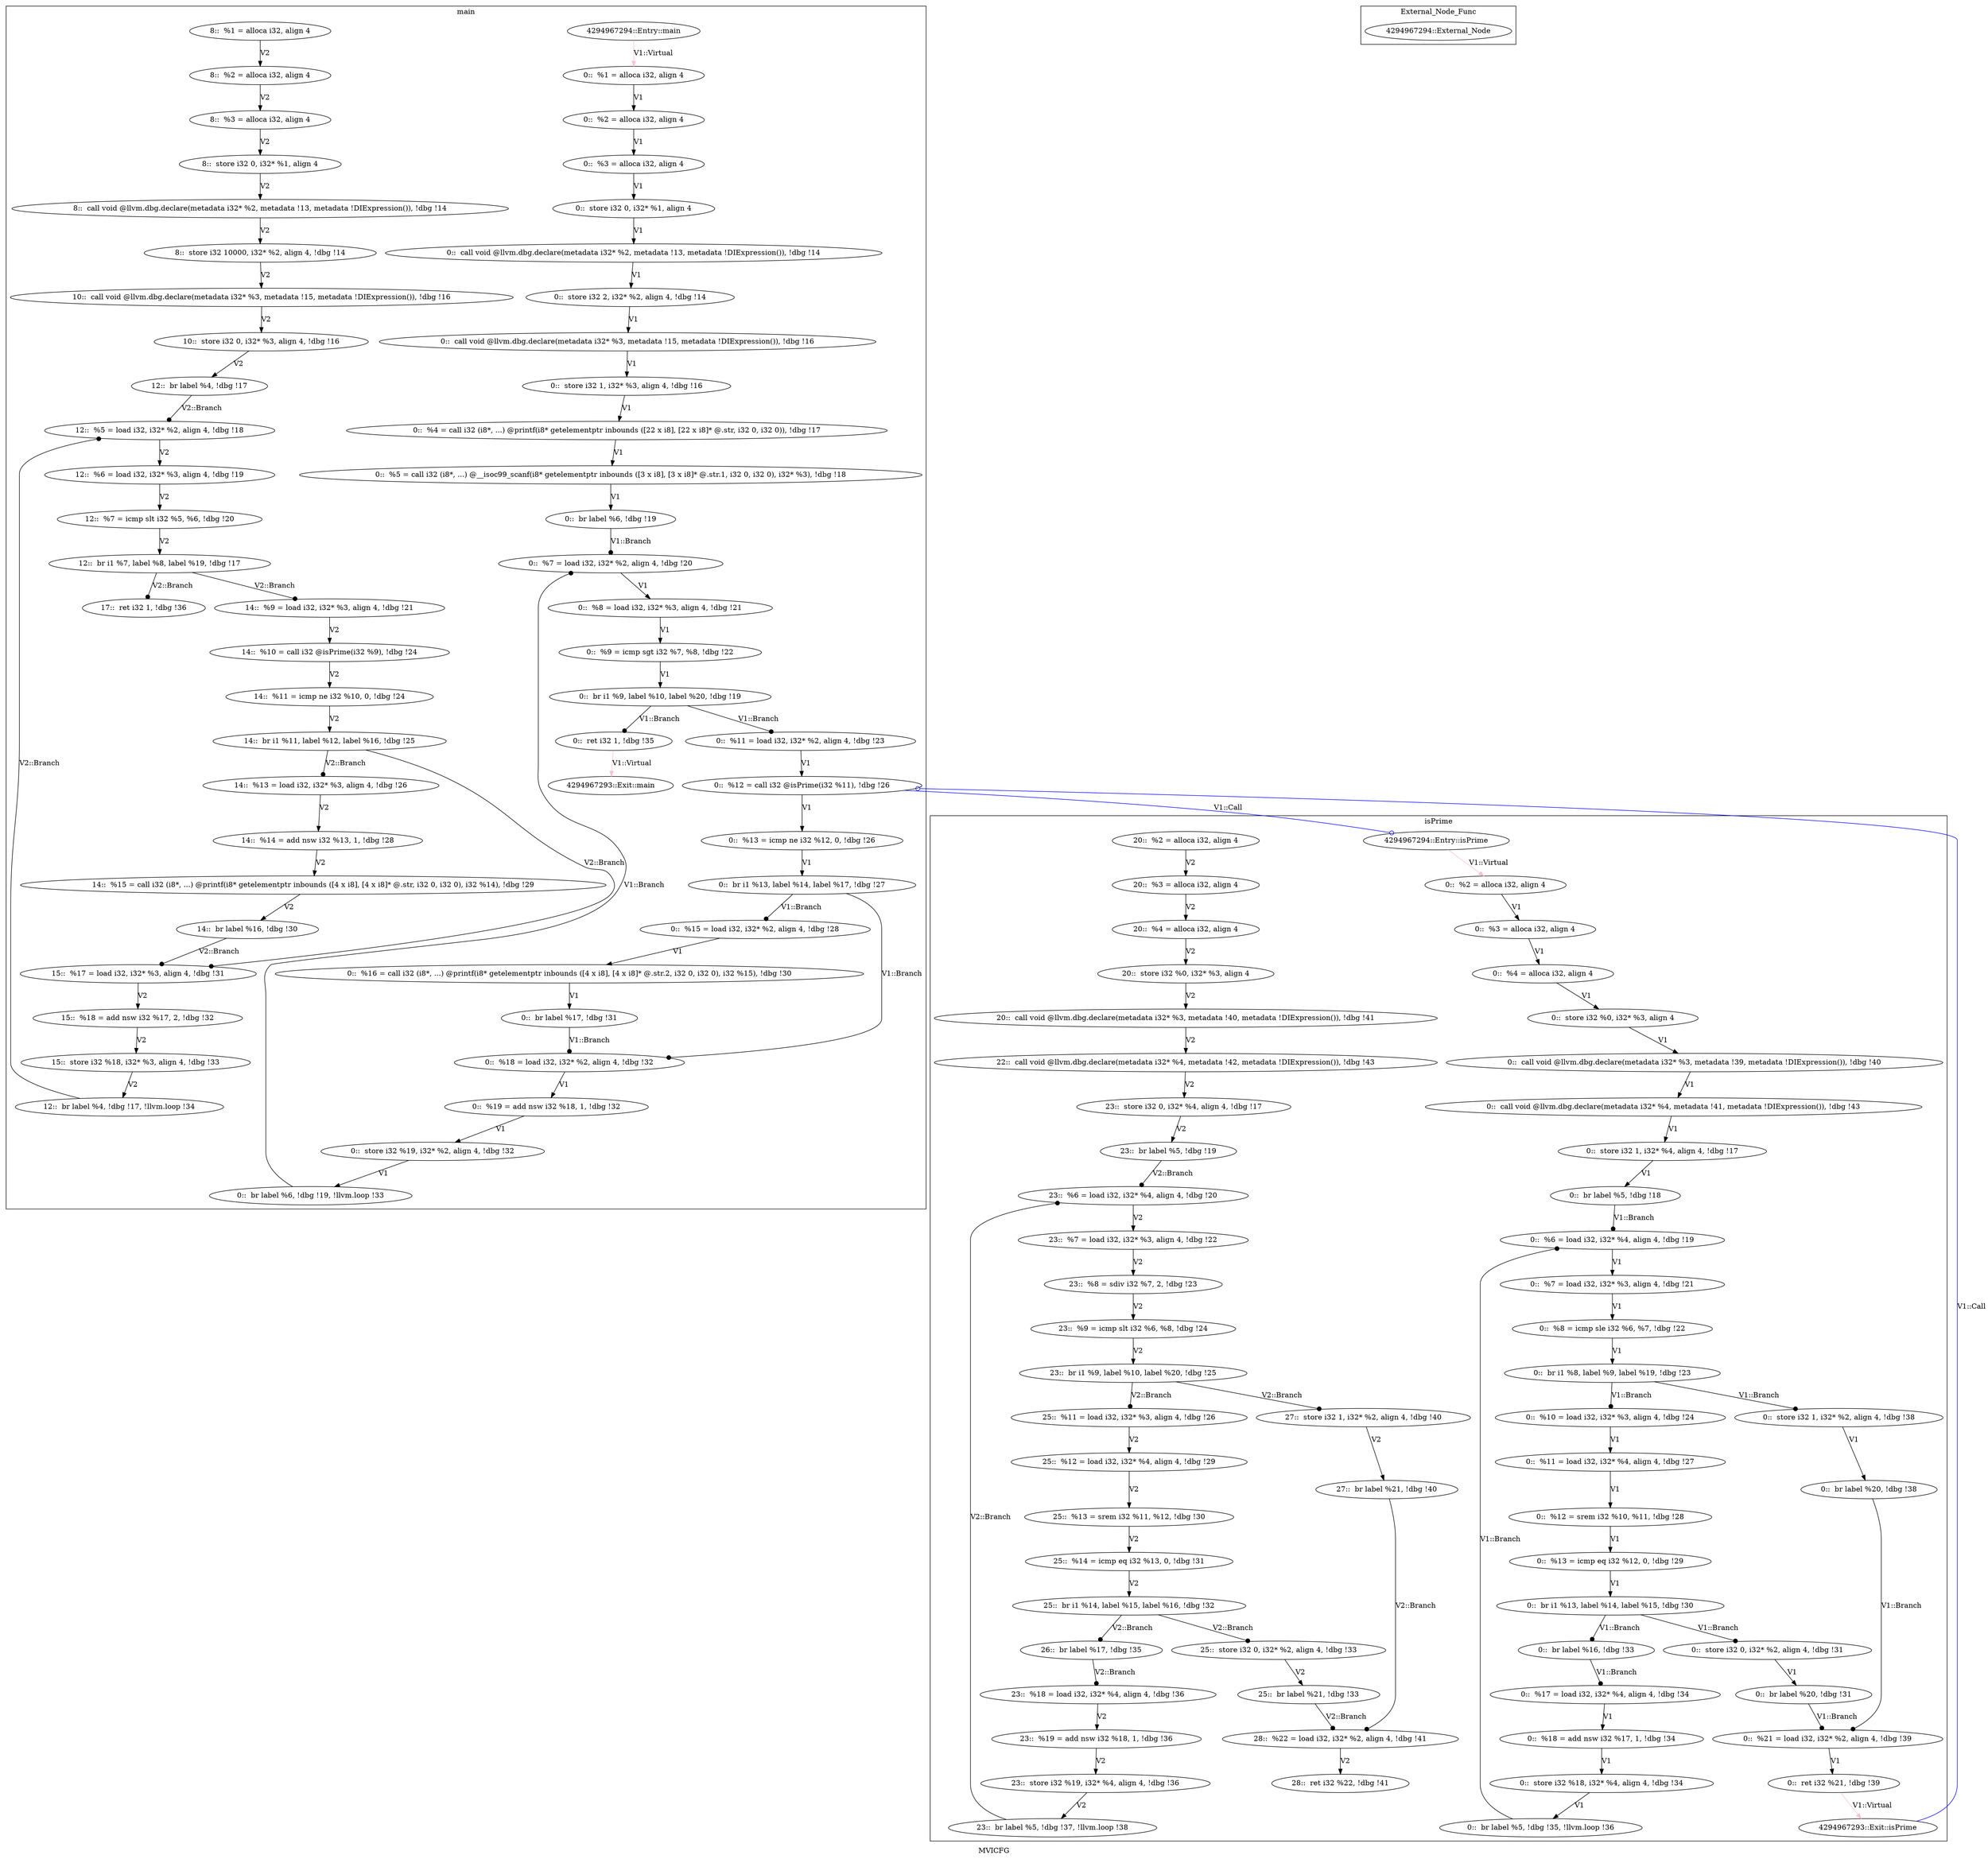 digraph "MVICFG" {
	label="MVICFG";
/* Generating Nodes */
	subgraph cluster_1 {
		label="main";
		"29" [label="4294967294::Entry::main"];
		"2" [label="0::  %1 = alloca i32, align 4"];
		"3" [label="0::  %2 = alloca i32, align 4"];
		"4" [label="0::  %3 = alloca i32, align 4"];
		"5" [label="0::  store i32 0, i32* %1, align 4"];
		"6" [label="0::  call void @llvm.dbg.declare(metadata i32* %2, metadata !13, metadata !DIExpression()), !dbg !14"];
		"7" [label="0::  store i32 2, i32* %2, align 4, !dbg !14"];
		"8" [label="0::  call void @llvm.dbg.declare(metadata i32* %3, metadata !15, metadata !DIExpression()), !dbg !16"];
		"9" [label="0::  store i32 1, i32* %3, align 4, !dbg !16"];
		"10" [label="0::  %4 = call i32 (i8*, ...) @printf(i8* getelementptr inbounds ([22 x i8], [22 x i8]* @.str, i32 0, i32 0)), !dbg !17"];
		"11" [label="0::  %5 = call i32 (i8*, ...) @__isoc99_scanf(i8* getelementptr inbounds ([3 x i8], [3 x i8]* @.str.1, i32 0, i32 0), i32* %3), !dbg !18"];
		"12" [label="0::  br label %6, !dbg !19"];
		"13" [label="0::  %7 = load i32, i32* %2, align 4, !dbg !20"];
		"14" [label="0::  %8 = load i32, i32* %3, align 4, !dbg !21"];
		"15" [label="0::  %9 = icmp sgt i32 %7, %8, !dbg !22"];
		"16" [label="0::  br i1 %9, label %10, label %20, !dbg !19"];
		"17" [label="0::  %11 = load i32, i32* %2, align 4, !dbg !23"];
		"18" [label="0::  %12 = call i32 @isPrime(i32 %11), !dbg !26"];
		"19" [label="0::  %13 = icmp ne i32 %12, 0, !dbg !26"];
		"20" [label="0::  br i1 %13, label %14, label %17, !dbg !27"];
		"21" [label="0::  %15 = load i32, i32* %2, align 4, !dbg !28"];
		"22" [label="0::  %16 = call i32 (i8*, ...) @printf(i8* getelementptr inbounds ([4 x i8], [4 x i8]* @.str.2, i32 0, i32 0), i32 %15), !dbg !30"];
		"23" [label="0::  br label %17, !dbg !31"];
		"24" [label="0::  %18 = load i32, i32* %2, align 4, !dbg !32"];
		"25" [label="0::  %19 = add nsw i32 %18, 1, !dbg !32"];
		"26" [label="0::  store i32 %19, i32* %2, align 4, !dbg !32"];
		"27" [label="0::  br label %6, !dbg !19, !llvm.loop !33"];
		"28" [label="0::  ret i32 1, !dbg !35"];
		"30" [label="4294967293::Exit::main"];
		"67" [label="8::  %1 = alloca i32, align 4"];
		"68" [label="8::  %2 = alloca i32, align 4"];
		"69" [label="8::  %3 = alloca i32, align 4"];
		"70" [label="8::  store i32 0, i32* %1, align 4"];
		"71" [label="8::  call void @llvm.dbg.declare(metadata i32* %2, metadata !13, metadata !DIExpression()), !dbg !14"];
		"72" [label="8::  store i32 10000, i32* %2, align 4, !dbg !14"];
		"73" [label="10::  call void @llvm.dbg.declare(metadata i32* %3, metadata !15, metadata !DIExpression()), !dbg !16"];
		"74" [label="10::  store i32 0, i32* %3, align 4, !dbg !16"];
		"75" [label="12::  br label %4, !dbg !17"];
		"76" [label="12::  %5 = load i32, i32* %2, align 4, !dbg !18"];
		"77" [label="12::  %6 = load i32, i32* %3, align 4, !dbg !19"];
		"78" [label="12::  %7 = icmp slt i32 %5, %6, !dbg !20"];
		"79" [label="12::  br i1 %7, label %8, label %19, !dbg !17"];
		"80" [label="12::  br label %4, !dbg !17, !llvm.loop !34"];
		"81" [label="14::  %9 = load i32, i32* %3, align 4, !dbg !21"];
		"82" [label="14::  %10 = call i32 @isPrime(i32 %9), !dbg !24"];
		"83" [label="14::  %11 = icmp ne i32 %10, 0, !dbg !24"];
		"84" [label="14::  br i1 %11, label %12, label %16, !dbg !25"];
		"85" [label="14::  %13 = load i32, i32* %3, align 4, !dbg !26"];
		"86" [label="14::  %14 = add nsw i32 %13, 1, !dbg !28"];
		"87" [label="14::  %15 = call i32 (i8*, ...) @printf(i8* getelementptr inbounds ([4 x i8], [4 x i8]* @.str, i32 0, i32 0), i32 %14), !dbg !29"];
		"88" [label="14::  br label %16, !dbg !30"];
		"89" [label="15::  %17 = load i32, i32* %3, align 4, !dbg !31"];
		"90" [label="15::  %18 = add nsw i32 %17, 2, !dbg !32"];
		"91" [label="15::  store i32 %18, i32* %3, align 4, !dbg !33"];
		"92" [label="17::  ret i32 1, !dbg !36"];
	}
	subgraph cluster_34 {
		label="isPrime";
		"63" [label="4294967294::Entry::isPrime"];
		"35" [label="0::  %2 = alloca i32, align 4"];
		"36" [label="0::  %3 = alloca i32, align 4"];
		"37" [label="0::  %4 = alloca i32, align 4"];
		"38" [label="0::  store i32 %0, i32* %3, align 4"];
		"39" [label="0::  call void @llvm.dbg.declare(metadata i32* %3, metadata !39, metadata !DIExpression()), !dbg !40"];
		"40" [label="0::  call void @llvm.dbg.declare(metadata i32* %4, metadata !41, metadata !DIExpression()), !dbg !43"];
		"41" [label="0::  store i32 1, i32* %4, align 4, !dbg !17"];
		"42" [label="0::  br label %5, !dbg !18"];
		"43" [label="0::  %6 = load i32, i32* %4, align 4, !dbg !19"];
		"44" [label="0::  %7 = load i32, i32* %3, align 4, !dbg !21"];
		"45" [label="0::  %8 = icmp sle i32 %6, %7, !dbg !22"];
		"46" [label="0::  br i1 %8, label %9, label %19, !dbg !23"];
		"47" [label="0::  %10 = load i32, i32* %3, align 4, !dbg !24"];
		"48" [label="0::  %11 = load i32, i32* %4, align 4, !dbg !27"];
		"49" [label="0::  %12 = srem i32 %10, %11, !dbg !28"];
		"50" [label="0::  %13 = icmp eq i32 %12, 0, !dbg !29"];
		"51" [label="0::  br i1 %13, label %14, label %15, !dbg !30"];
		"52" [label="0::  store i32 0, i32* %2, align 4, !dbg !31"];
		"53" [label="0::  br label %20, !dbg !31"];
		"54" [label="0::  br label %16, !dbg !33"];
		"55" [label="0::  %17 = load i32, i32* %4, align 4, !dbg !34"];
		"56" [label="0::  %18 = add nsw i32 %17, 1, !dbg !34"];
		"57" [label="0::  store i32 %18, i32* %4, align 4, !dbg !34"];
		"58" [label="0::  br label %5, !dbg !35, !llvm.loop !36"];
		"59" [label="0::  store i32 1, i32* %2, align 4, !dbg !38"];
		"60" [label="0::  br label %20, !dbg !38"];
		"61" [label="0::  %21 = load i32, i32* %2, align 4, !dbg !39"];
		"62" [label="0::  ret i32 %21, !dbg !39"];
		"64" [label="4294967293::Exit::isPrime"];
		"93" [label="20::  %2 = alloca i32, align 4"];
		"94" [label="20::  %3 = alloca i32, align 4"];
		"95" [label="20::  %4 = alloca i32, align 4"];
		"96" [label="20::  store i32 %0, i32* %3, align 4"];
		"97" [label="20::  call void @llvm.dbg.declare(metadata i32* %3, metadata !40, metadata !DIExpression()), !dbg !41"];
		"98" [label="22::  call void @llvm.dbg.declare(metadata i32* %4, metadata !42, metadata !DIExpression()), !dbg !43"];
		"99" [label="23::  store i32 0, i32* %4, align 4, !dbg !17"];
		"100" [label="23::  br label %5, !dbg !19"];
		"101" [label="23::  %6 = load i32, i32* %4, align 4, !dbg !20"];
		"102" [label="23::  %7 = load i32, i32* %3, align 4, !dbg !22"];
		"103" [label="23::  %8 = sdiv i32 %7, 2, !dbg !23"];
		"104" [label="23::  %9 = icmp slt i32 %6, %8, !dbg !24"];
		"105" [label="23::  br i1 %9, label %10, label %20, !dbg !25"];
		"106" [label="23::  %18 = load i32, i32* %4, align 4, !dbg !36"];
		"107" [label="23::  %19 = add nsw i32 %18, 1, !dbg !36"];
		"108" [label="23::  store i32 %19, i32* %4, align 4, !dbg !36"];
		"109" [label="23::  br label %5, !dbg !37, !llvm.loop !38"];
		"110" [label="25::  %11 = load i32, i32* %3, align 4, !dbg !26"];
		"111" [label="25::  %12 = load i32, i32* %4, align 4, !dbg !29"];
		"112" [label="25::  %13 = srem i32 %11, %12, !dbg !30"];
		"113" [label="25::  %14 = icmp eq i32 %13, 0, !dbg !31"];
		"114" [label="25::  br i1 %14, label %15, label %16, !dbg !32"];
		"115" [label="25::  store i32 0, i32* %2, align 4, !dbg !33"];
		"116" [label="25::  br label %21, !dbg !33"];
		"117" [label="26::  br label %17, !dbg !35"];
		"118" [label="27::  store i32 1, i32* %2, align 4, !dbg !40"];
		"119" [label="27::  br label %21, !dbg !40"];
		"120" [label="28::  %22 = load i32, i32* %2, align 4, !dbg !41"];
		"121" [label="28::  ret i32 %22, !dbg !41"];
	}
	subgraph cluster_65 {
		label="External_Node_Func";
		"66" [label="4294967294::External_Node"];
	}

/* Generating Edges */
		"2" -> "3" [arrowhead = normal, penwidth = 1.0, color = black, label="V1"];
		"3" -> "4" [arrowhead = normal, penwidth = 1.0, color = black, label="V1"];
		"4" -> "5" [arrowhead = normal, penwidth = 1.0, color = black, label="V1"];
		"5" -> "6" [arrowhead = normal, penwidth = 1.0, color = black, label="V1"];
		"6" -> "7" [arrowhead = normal, penwidth = 1.0, color = black, label="V1"];
		"8" -> "9" [arrowhead = normal, penwidth = 1.0, color = black, label="V1"];
		"13" -> "14" [arrowhead = normal, penwidth = 1.0, color = black, label="V1"];
		"14" -> "15" [arrowhead = normal, penwidth = 1.0, color = black, label="V1"];
		"15" -> "16" [arrowhead = normal, penwidth = 1.0, color = black, label="V1"];
		"17" -> "18" [arrowhead = normal, penwidth = 1.0, color = black, label="V1"];
		"18" -> "19" [arrowhead = normal, penwidth = 1.0, color = black, label="V1"];
		"19" -> "20" [arrowhead = normal, penwidth = 1.0, color = black, label="V1"];
		"21" -> "22" [arrowhead = normal, penwidth = 1.0, color = black, label="V1"];
		"22" -> "23" [arrowhead = normal, penwidth = 1.0, color = black, label="V1"];
		"24" -> "25" [arrowhead = normal, penwidth = 1.0, color = black, label="V1"];
		"25" -> "26" [arrowhead = normal, penwidth = 1.0, color = black, label="V1"];
		"29" -> "2" [arrowhead = normal, penwidth = 1.0, color = pink, label="V1::Virtual"];
		"28" -> "30" [arrowhead = normal, penwidth = 1.0, color = pink, label="V1::Virtual"];
		"35" -> "36" [arrowhead = normal, penwidth = 1.0, color = black, label="V1"];
		"36" -> "37" [arrowhead = normal, penwidth = 1.0, color = black, label="V1"];
		"37" -> "38" [arrowhead = normal, penwidth = 1.0, color = black, label="V1"];
		"38" -> "39" [arrowhead = normal, penwidth = 1.0, color = black, label="V1"];
		"40" -> "41" [arrowhead = normal, penwidth = 1.0, color = black, label="V1"];
		"41" -> "42" [arrowhead = normal, penwidth = 1.0, color = black, label="V1"];
		"43" -> "44" [arrowhead = normal, penwidth = 1.0, color = black, label="V1"];
		"44" -> "45" [arrowhead = normal, penwidth = 1.0, color = black, label="V1"];
		"45" -> "46" [arrowhead = normal, penwidth = 1.0, color = black, label="V1"];
		"47" -> "48" [arrowhead = normal, penwidth = 1.0, color = black, label="V1"];
		"48" -> "49" [arrowhead = normal, penwidth = 1.0, color = black, label="V1"];
		"49" -> "50" [arrowhead = normal, penwidth = 1.0, color = black, label="V1"];
		"50" -> "51" [arrowhead = normal, penwidth = 1.0, color = black, label="V1"];
		"52" -> "53" [arrowhead = normal, penwidth = 1.0, color = black, label="V1"];
		"55" -> "56" [arrowhead = normal, penwidth = 1.0, color = black, label="V1"];
		"56" -> "57" [arrowhead = normal, penwidth = 1.0, color = black, label="V1"];
		"57" -> "58" [arrowhead = normal, penwidth = 1.0, color = black, label="V1"];
		"59" -> "60" [arrowhead = normal, penwidth = 1.0, color = black, label="V1"];
		"61" -> "62" [arrowhead = normal, penwidth = 1.0, color = black, label="V1"];
		"63" -> "35" [arrowhead = normal, penwidth = 1.0, color = pink, label="V1::Virtual"];
		"62" -> "64" [arrowhead = normal, penwidth = 1.0, color = pink, label="V1::Virtual"];
		"7" -> "8" [arrowhead = normal, penwidth = 1.0, color = black, label="V1"];
		"9" -> "10" [arrowhead = normal, penwidth = 1.0, color = black, label="V1"];
		"10" -> "11" [arrowhead = normal, penwidth = 1.0, color = black, label="V1"];
		"11" -> "12" [arrowhead = normal, penwidth = 1.0, color = black, label="V1"];
		"12" -> "13" [arrowhead = dot, penwidth = 1.0, color = black, label="V1::Branch"];
		"16" -> "17" [arrowhead = dot, penwidth = 1.0, color = black, label="V1::Branch"];
		"16" -> "28" [arrowhead = dot, penwidth = 1.0, color = black, label="V1::Branch"];
		"20" -> "21" [arrowhead = dot, penwidth = 1.0, color = black, label="V1::Branch"];
		"20" -> "24" [arrowhead = dot, penwidth = 1.0, color = black, label="V1::Branch"];
		"23" -> "24" [arrowhead = dot, penwidth = 1.0, color = black, label="V1::Branch"];
		"26" -> "27" [arrowhead = normal, penwidth = 1.0, color = black, label="V1"];
		"27" -> "13" [arrowhead = dot, penwidth = 1.0, color = black, label="V1::Branch"];
		"39" -> "40" [arrowhead = normal, penwidth = 1.0, color = black, label="V1"];
		"42" -> "43" [arrowhead = dot, penwidth = 1.0, color = black, label="V1::Branch"];
		"46" -> "47" [arrowhead = dot, penwidth = 1.0, color = black, label="V1::Branch"];
		"46" -> "59" [arrowhead = dot, penwidth = 1.0, color = black, label="V1::Branch"];
		"51" -> "52" [arrowhead = dot, penwidth = 1.0, color = black, label="V1::Branch"];
		"51" -> "54" [arrowhead = dot, penwidth = 1.0, color = black, label="V1::Branch"];
		"53" -> "61" [arrowhead = dot, penwidth = 1.0, color = black, label="V1::Branch"];
		"54" -> "55" [arrowhead = dot, penwidth = 1.0, color = black, label="V1::Branch"];
		"58" -> "43" [arrowhead = dot, penwidth = 1.0, color = black, label="V1::Branch"];
		"60" -> "61" [arrowhead = dot, penwidth = 1.0, color = black, label="V1::Branch"];
		"18" -> "63" [arrowhead = odot, penwidth = 1.0, color = blue, label="V1::Call"];
		"64" -> "18" [arrowhead = odot, penwidth = 1.0, color = blue, label="V1::Call"];
		"67" -> "68" [arrowhead = normal, penwidth = 1.0, color = black, label="V2"];
		"68" -> "69" [arrowhead = normal, penwidth = 1.0, color = black, label="V2"];
		"69" -> "70" [arrowhead = normal, penwidth = 1.0, color = black, label="V2"];
		"70" -> "71" [arrowhead = normal, penwidth = 1.0, color = black, label="V2"];
		"71" -> "72" [arrowhead = normal, penwidth = 1.0, color = black, label="V2"];
		"72" -> "73" [arrowhead = normal, penwidth = 1.0, color = black, label="V2"];
		"73" -> "74" [arrowhead = normal, penwidth = 1.0, color = black, label="V2"];
		"74" -> "75" [arrowhead = normal, penwidth = 1.0, color = black, label="V2"];
		"75" -> "76" [arrowhead = dot, penwidth = 1.0, color = black, label="V2::Branch"];
		"76" -> "77" [arrowhead = normal, penwidth = 1.0, color = black, label="V2"];
		"80" -> "76" [arrowhead = dot, penwidth = 1.0, color = black, label="V2::Branch"];
		"77" -> "78" [arrowhead = normal, penwidth = 1.0, color = black, label="V2"];
		"78" -> "79" [arrowhead = normal, penwidth = 1.0, color = black, label="V2"];
		"79" -> "81" [arrowhead = dot, penwidth = 1.0, color = black, label="V2::Branch"];
		"79" -> "92" [arrowhead = dot, penwidth = 1.0, color = black, label="V2::Branch"];
		"91" -> "80" [arrowhead = normal, penwidth = 1.0, color = black, label="V2"];
		"81" -> "82" [arrowhead = normal, penwidth = 1.0, color = black, label="V2"];
		"82" -> "83" [arrowhead = normal, penwidth = 1.0, color = black, label="V2"];
		"83" -> "84" [arrowhead = normal, penwidth = 1.0, color = black, label="V2"];
		"84" -> "85" [arrowhead = dot, penwidth = 1.0, color = black, label="V2::Branch"];
		"84" -> "89" [arrowhead = dot, penwidth = 1.0, color = black, label="V2::Branch"];
		"85" -> "86" [arrowhead = normal, penwidth = 1.0, color = black, label="V2"];
		"86" -> "87" [arrowhead = normal, penwidth = 1.0, color = black, label="V2"];
		"87" -> "88" [arrowhead = normal, penwidth = 1.0, color = black, label="V2"];
		"88" -> "89" [arrowhead = dot, penwidth = 1.0, color = black, label="V2::Branch"];
		"89" -> "90" [arrowhead = normal, penwidth = 1.0, color = black, label="V2"];
		"90" -> "91" [arrowhead = normal, penwidth = 1.0, color = black, label="V2"];
		"93" -> "94" [arrowhead = normal, penwidth = 1.0, color = black, label="V2"];
		"94" -> "95" [arrowhead = normal, penwidth = 1.0, color = black, label="V2"];
		"95" -> "96" [arrowhead = normal, penwidth = 1.0, color = black, label="V2"];
		"96" -> "97" [arrowhead = normal, penwidth = 1.0, color = black, label="V2"];
		"97" -> "98" [arrowhead = normal, penwidth = 1.0, color = black, label="V2"];
		"98" -> "99" [arrowhead = normal, penwidth = 1.0, color = black, label="V2"];
		"99" -> "100" [arrowhead = normal, penwidth = 1.0, color = black, label="V2"];
		"100" -> "101" [arrowhead = dot, penwidth = 1.0, color = black, label="V2::Branch"];
		"101" -> "102" [arrowhead = normal, penwidth = 1.0, color = black, label="V2"];
		"109" -> "101" [arrowhead = dot, penwidth = 1.0, color = black, label="V2::Branch"];
		"102" -> "103" [arrowhead = normal, penwidth = 1.0, color = black, label="V2"];
		"103" -> "104" [arrowhead = normal, penwidth = 1.0, color = black, label="V2"];
		"104" -> "105" [arrowhead = normal, penwidth = 1.0, color = black, label="V2"];
		"105" -> "110" [arrowhead = dot, penwidth = 1.0, color = black, label="V2::Branch"];
		"105" -> "118" [arrowhead = dot, penwidth = 1.0, color = black, label="V2::Branch"];
		"106" -> "107" [arrowhead = normal, penwidth = 1.0, color = black, label="V2"];
		"117" -> "106" [arrowhead = dot, penwidth = 1.0, color = black, label="V2::Branch"];
		"107" -> "108" [arrowhead = normal, penwidth = 1.0, color = black, label="V2"];
		"108" -> "109" [arrowhead = normal, penwidth = 1.0, color = black, label="V2"];
		"110" -> "111" [arrowhead = normal, penwidth = 1.0, color = black, label="V2"];
		"111" -> "112" [arrowhead = normal, penwidth = 1.0, color = black, label="V2"];
		"112" -> "113" [arrowhead = normal, penwidth = 1.0, color = black, label="V2"];
		"113" -> "114" [arrowhead = normal, penwidth = 1.0, color = black, label="V2"];
		"114" -> "115" [arrowhead = dot, penwidth = 1.0, color = black, label="V2::Branch"];
		"114" -> "117" [arrowhead = dot, penwidth = 1.0, color = black, label="V2::Branch"];
		"115" -> "116" [arrowhead = normal, penwidth = 1.0, color = black, label="V2"];
		"116" -> "120" [arrowhead = dot, penwidth = 1.0, color = black, label="V2::Branch"];
		"118" -> "119" [arrowhead = normal, penwidth = 1.0, color = black, label="V2"];
		"119" -> "120" [arrowhead = dot, penwidth = 1.0, color = black, label="V2::Branch"];
		"120" -> "121" [arrowhead = normal, penwidth = 1.0, color = black, label="V2"];
}
